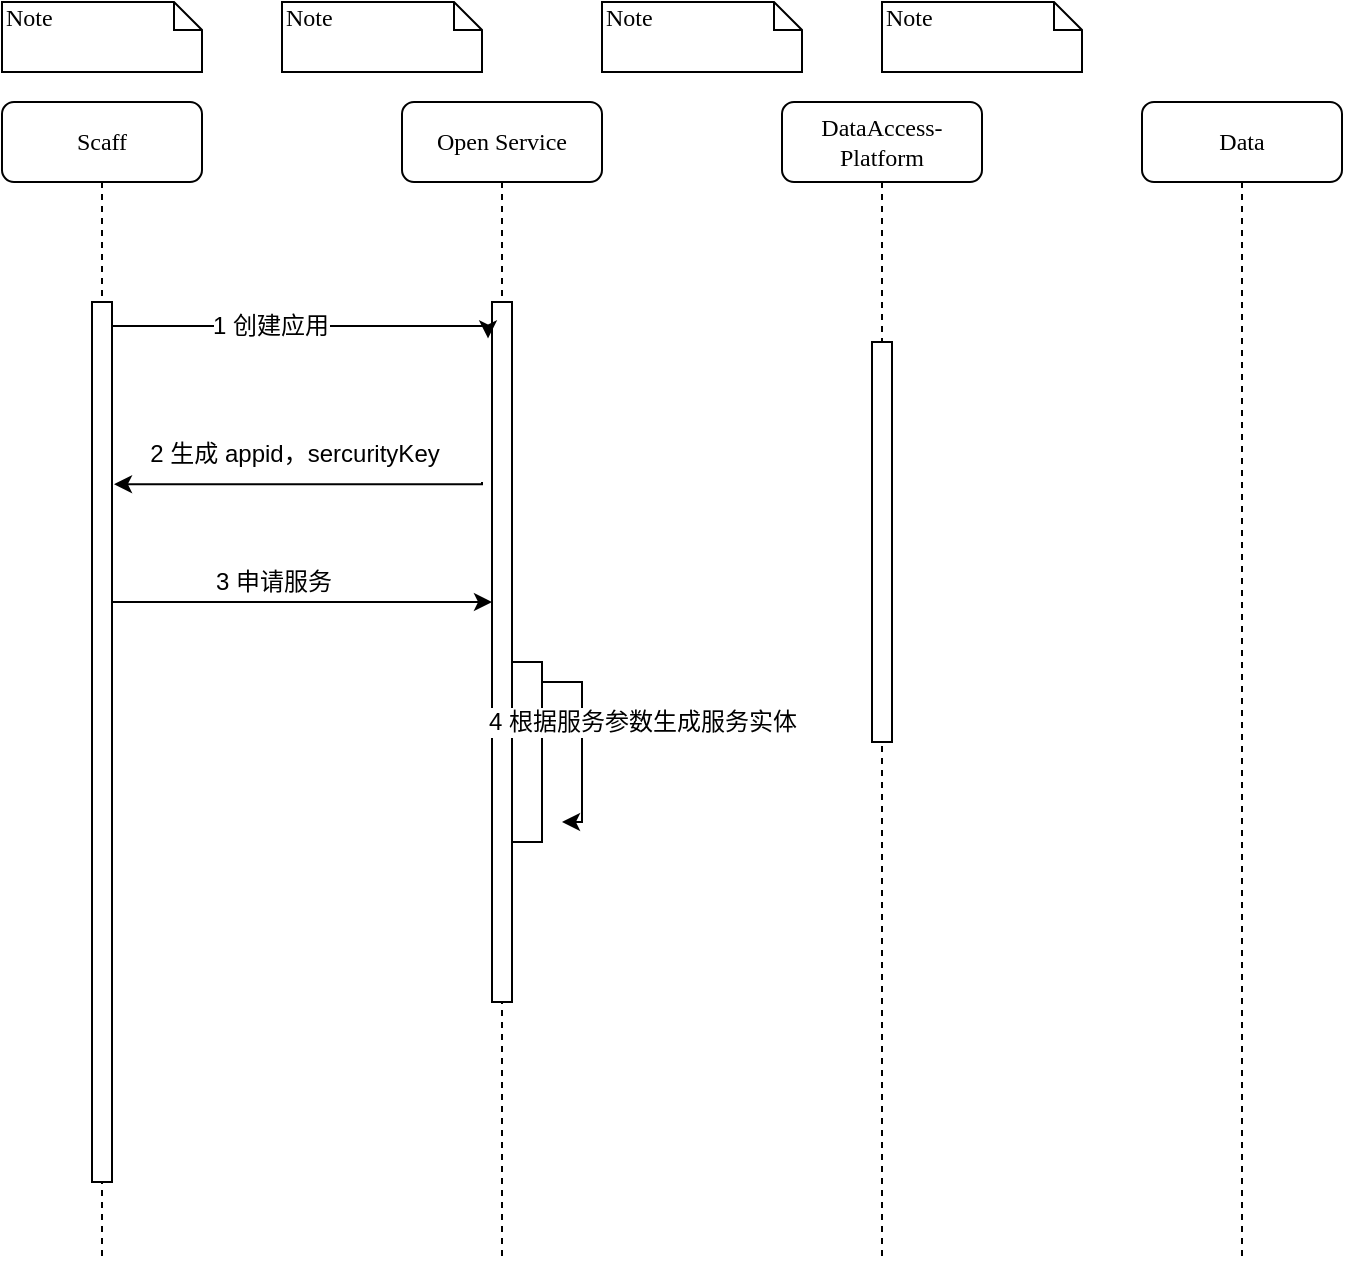 <mxfile version="12.2.6" type="github" pages="1"><diagram name="Page-1" id="13e1069c-82ec-6db2-03f1-153e76fe0fe0"><mxGraphModel dx="1408" dy="699" grid="1" gridSize="10" guides="1" tooltips="1" connect="1" arrows="1" fold="1" page="1" pageScale="1" pageWidth="1100" pageHeight="850" background="#ffffff" math="0" shadow="0"><root><mxCell id="0"/><mxCell id="1" parent="0"/><mxCell id="7baba1c4bc27f4b0-2" value="Open Service" style="shape=umlLifeline;perimeter=lifelinePerimeter;whiteSpace=wrap;html=1;container=1;collapsible=0;recursiveResize=0;outlineConnect=0;rounded=1;shadow=0;comic=0;labelBackgroundColor=none;strokeWidth=1;fontFamily=Verdana;fontSize=12;align=center;" parent="1" vertex="1"><mxGeometry x="300" y="80" width="100" height="580" as="geometry"/></mxCell><mxCell id="7baba1c4bc27f4b0-10" value="" style="html=1;points=[];perimeter=orthogonalPerimeter;rounded=0;shadow=0;comic=0;labelBackgroundColor=none;strokeWidth=1;fontFamily=Verdana;fontSize=12;align=center;" parent="7baba1c4bc27f4b0-2" vertex="1"><mxGeometry x="45" y="100" width="10" height="350" as="geometry"/></mxCell><mxCell id="9AXuBB3irNSPgsnvufbG-14" value="" style="html=1;points=[];perimeter=orthogonalPerimeter;rounded=0;shadow=0;comic=0;labelBackgroundColor=none;strokeWidth=1;fontFamily=Verdana;fontSize=12;align=center;" vertex="1" parent="7baba1c4bc27f4b0-2"><mxGeometry x="55" y="280" width="15" height="90" as="geometry"/></mxCell><mxCell id="7baba1c4bc27f4b0-3" value="DataAccess-Platform" style="shape=umlLifeline;perimeter=lifelinePerimeter;whiteSpace=wrap;html=1;container=1;collapsible=0;recursiveResize=0;outlineConnect=0;rounded=1;shadow=0;comic=0;labelBackgroundColor=none;strokeWidth=1;fontFamily=Verdana;fontSize=12;align=center;" parent="1" vertex="1"><mxGeometry x="490" y="80" width="100" height="580" as="geometry"/></mxCell><mxCell id="7baba1c4bc27f4b0-13" value="" style="html=1;points=[];perimeter=orthogonalPerimeter;rounded=0;shadow=0;comic=0;labelBackgroundColor=none;strokeWidth=1;fontFamily=Verdana;fontSize=12;align=center;" parent="7baba1c4bc27f4b0-3" vertex="1"><mxGeometry x="45" y="120" width="10" height="200" as="geometry"/></mxCell><mxCell id="7baba1c4bc27f4b0-4" value="Data" style="shape=umlLifeline;perimeter=lifelinePerimeter;whiteSpace=wrap;html=1;container=1;collapsible=0;recursiveResize=0;outlineConnect=0;rounded=1;shadow=0;comic=0;labelBackgroundColor=none;strokeWidth=1;fontFamily=Verdana;fontSize=12;align=center;" parent="1" vertex="1"><mxGeometry x="670" y="80" width="100" height="580" as="geometry"/></mxCell><mxCell id="7baba1c4bc27f4b0-8" value="Scaff" style="shape=umlLifeline;perimeter=lifelinePerimeter;whiteSpace=wrap;html=1;container=1;collapsible=0;recursiveResize=0;outlineConnect=0;rounded=1;shadow=0;comic=0;labelBackgroundColor=none;strokeWidth=1;fontFamily=Verdana;fontSize=12;align=center;" parent="1" vertex="1"><mxGeometry x="100" y="80" width="100" height="580" as="geometry"/></mxCell><mxCell id="7baba1c4bc27f4b0-9" value="" style="html=1;points=[];perimeter=orthogonalPerimeter;rounded=0;shadow=0;comic=0;labelBackgroundColor=none;strokeWidth=1;fontFamily=Verdana;fontSize=12;align=center;" parent="7baba1c4bc27f4b0-8" vertex="1"><mxGeometry x="45" y="100" width="10" height="440" as="geometry"/></mxCell><mxCell id="7baba1c4bc27f4b0-40" value="Note" style="shape=note;whiteSpace=wrap;html=1;size=14;verticalAlign=top;align=left;spacingTop=-6;rounded=0;shadow=0;comic=0;labelBackgroundColor=none;strokeWidth=1;fontFamily=Verdana;fontSize=12" parent="1" vertex="1"><mxGeometry x="100" y="30" width="100" height="35" as="geometry"/></mxCell><mxCell id="7baba1c4bc27f4b0-41" value="Note" style="shape=note;whiteSpace=wrap;html=1;size=14;verticalAlign=top;align=left;spacingTop=-6;rounded=0;shadow=0;comic=0;labelBackgroundColor=none;strokeWidth=1;fontFamily=Verdana;fontSize=12" parent="1" vertex="1"><mxGeometry x="240" y="30" width="100" height="35" as="geometry"/></mxCell><mxCell id="7baba1c4bc27f4b0-42" value="Note" style="shape=note;whiteSpace=wrap;html=1;size=14;verticalAlign=top;align=left;spacingTop=-6;rounded=0;shadow=0;comic=0;labelBackgroundColor=none;strokeWidth=1;fontFamily=Verdana;fontSize=12" parent="1" vertex="1"><mxGeometry x="400" y="30" width="100" height="35" as="geometry"/></mxCell><mxCell id="7baba1c4bc27f4b0-43" value="Note" style="shape=note;whiteSpace=wrap;html=1;size=14;verticalAlign=top;align=left;spacingTop=-6;rounded=0;shadow=0;comic=0;labelBackgroundColor=none;strokeWidth=1;fontFamily=Verdana;fontSize=12" parent="1" vertex="1"><mxGeometry x="540" y="30" width="100" height="35" as="geometry"/></mxCell><mxCell id="9AXuBB3irNSPgsnvufbG-8" style="edgeStyle=orthogonalEdgeStyle;rounded=0;orthogonalLoop=1;jettySize=auto;html=1;entryX=-0.2;entryY=0.052;entryDx=0;entryDy=0;entryPerimeter=0;" edge="1" parent="1" source="7baba1c4bc27f4b0-9" target="7baba1c4bc27f4b0-10"><mxGeometry relative="1" as="geometry"><Array as="points"><mxPoint x="210" y="192"/><mxPoint x="210" y="192"/></Array></mxGeometry></mxCell><mxCell id="9AXuBB3irNSPgsnvufbG-9" value="1&amp;nbsp;创建应用" style="text;html=1;resizable=0;points=[];align=center;verticalAlign=middle;labelBackgroundColor=#ffffff;" vertex="1" connectable="0" parent="9AXuBB3irNSPgsnvufbG-8"><mxGeometry x="-0.192" relative="1" as="geometry"><mxPoint as="offset"/></mxGeometry></mxCell><mxCell id="9AXuBB3irNSPgsnvufbG-10" style="edgeStyle=orthogonalEdgeStyle;rounded=0;orthogonalLoop=1;jettySize=auto;html=1;entryX=1.1;entryY=0.207;entryDx=0;entryDy=0;entryPerimeter=0;" edge="1" parent="1" target="7baba1c4bc27f4b0-9"><mxGeometry relative="1" as="geometry"><mxPoint x="170" y="270" as="targetPoint"/><mxPoint x="340" y="270" as="sourcePoint"/><Array as="points"><mxPoint x="340" y="271"/></Array></mxGeometry></mxCell><mxCell id="9AXuBB3irNSPgsnvufbG-11" value="2&amp;nbsp;生成&amp;nbsp;appid，sercurityKey" style="text;html=1;resizable=0;points=[];align=center;verticalAlign=middle;labelBackgroundColor=#ffffff;" vertex="1" connectable="0" parent="9AXuBB3irNSPgsnvufbG-10"><mxGeometry x="0.265" y="-1" relative="1" as="geometry"><mxPoint x="22" y="-14" as="offset"/></mxGeometry></mxCell><mxCell id="9AXuBB3irNSPgsnvufbG-12" style="edgeStyle=orthogonalEdgeStyle;rounded=0;orthogonalLoop=1;jettySize=auto;html=1;" edge="1" parent="1" source="7baba1c4bc27f4b0-9" target="7baba1c4bc27f4b0-10"><mxGeometry relative="1" as="geometry"><mxPoint x="340" y="400" as="targetPoint"/><Array as="points"><mxPoint x="330" y="330"/><mxPoint x="330" y="330"/></Array></mxGeometry></mxCell><mxCell id="9AXuBB3irNSPgsnvufbG-13" value="3 申请服务" style="text;html=1;resizable=0;points=[];autosize=1;align=left;verticalAlign=top;spacingTop=-4;" vertex="1" parent="1"><mxGeometry x="205" y="310" width="70" height="20" as="geometry"/></mxCell><mxCell id="9AXuBB3irNSPgsnvufbG-15" style="edgeStyle=orthogonalEdgeStyle;rounded=0;orthogonalLoop=1;jettySize=auto;html=1;" edge="1" parent="1" source="9AXuBB3irNSPgsnvufbG-14"><mxGeometry relative="1" as="geometry"><mxPoint x="380" y="440" as="targetPoint"/><Array as="points"><mxPoint x="390" y="370"/><mxPoint x="390" y="440"/></Array></mxGeometry></mxCell><mxCell id="9AXuBB3irNSPgsnvufbG-16" value="4&amp;nbsp;根据服务参数生成服务实体" style="text;html=1;resizable=0;points=[];align=center;verticalAlign=middle;labelBackgroundColor=#ffffff;" vertex="1" connectable="0" parent="9AXuBB3irNSPgsnvufbG-15"><mxGeometry x="-0.26" y="-2" relative="1" as="geometry"><mxPoint x="32" y="3" as="offset"/></mxGeometry></mxCell></root></mxGraphModel></diagram></mxfile>